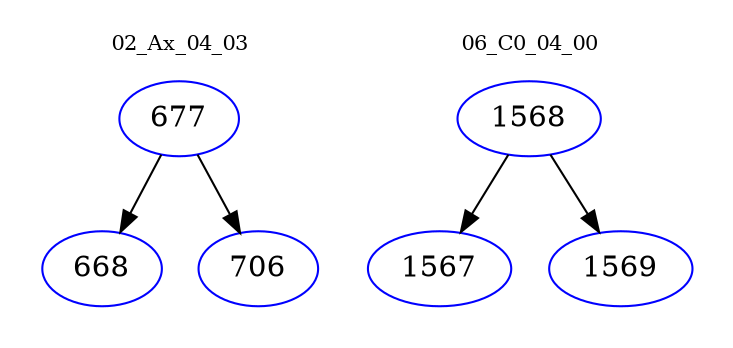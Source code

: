 digraph{
subgraph cluster_0 {
color = white
label = "02_Ax_04_03";
fontsize=10;
T0_677 [label="677", color="blue"]
T0_677 -> T0_668 [color="black"]
T0_668 [label="668", color="blue"]
T0_677 -> T0_706 [color="black"]
T0_706 [label="706", color="blue"]
}
subgraph cluster_1 {
color = white
label = "06_C0_04_00";
fontsize=10;
T1_1568 [label="1568", color="blue"]
T1_1568 -> T1_1567 [color="black"]
T1_1567 [label="1567", color="blue"]
T1_1568 -> T1_1569 [color="black"]
T1_1569 [label="1569", color="blue"]
}
}
